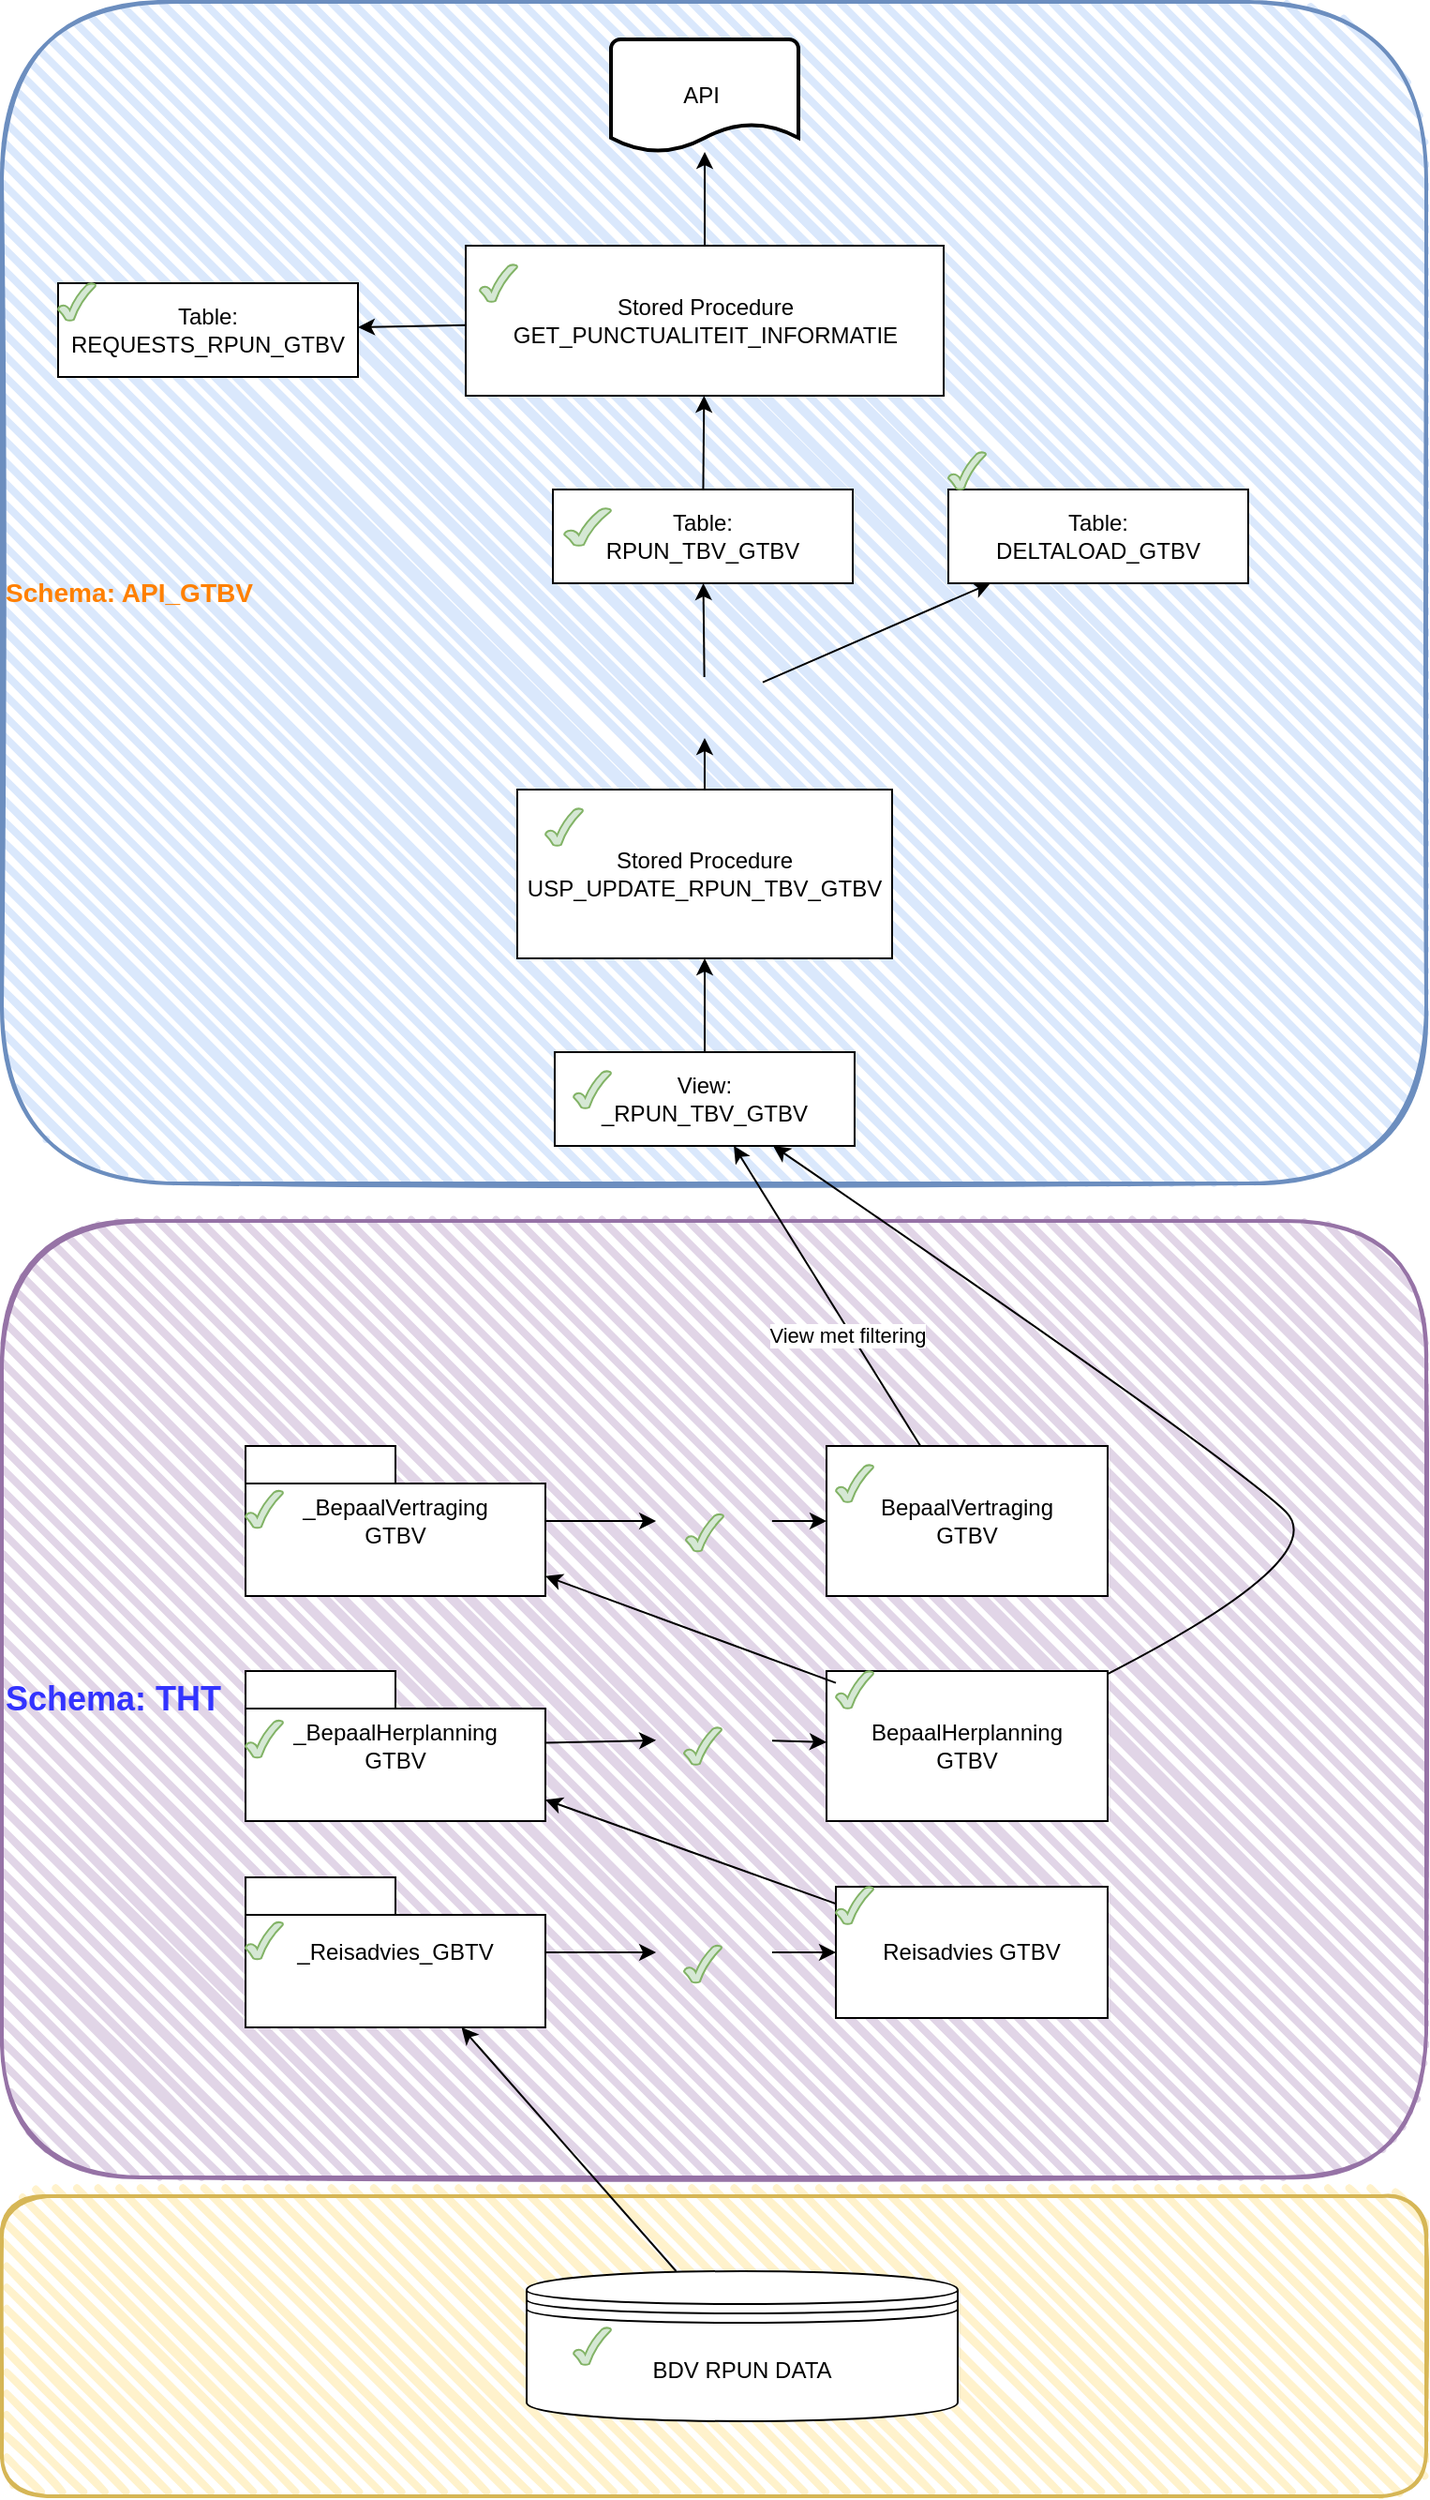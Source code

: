 <mxfile version="21.3.8" type="github">
  <diagram name="Pagina-1" id="IbP6fJ6-1QX7e-Cu3DAG">
    <mxGraphModel dx="1841" dy="2197" grid="1" gridSize="10" guides="1" tooltips="1" connect="1" arrows="1" fold="1" page="1" pageScale="1" pageWidth="827" pageHeight="1169" math="0" shadow="0">
      <root>
        <mxCell id="0" />
        <mxCell id="1" parent="0" />
        <mxCell id="WLyPiBCKoL955C66Sqb2-3" value="&lt;h2&gt;&lt;font color=&quot;#3333ff&quot;&gt;&lt;b&gt;Schema: THT&lt;/b&gt;&lt;/font&gt;&lt;/h2&gt;" style="rounded=1;whiteSpace=wrap;html=1;strokeWidth=2;fillWeight=4;hachureGap=8;hachureAngle=45;sketch=1;fillColor=#e1d5e7;strokeColor=#9673a6;align=left;" parent="1" vertex="1">
          <mxGeometry x="40" y="520" width="760" height="510" as="geometry" />
        </mxCell>
        <mxCell id="WLyPiBCKoL955C66Sqb2-20" value="&lt;h3&gt;&lt;font color=&quot;#ff8000&quot;&gt;Schema: API_GTBV&lt;/font&gt;&lt;/h3&gt;" style="rounded=1;whiteSpace=wrap;html=1;strokeWidth=2;fillWeight=4;hachureGap=8;hachureAngle=45;fillColor=#dae8fc;sketch=1;strokeColor=#6c8ebf;align=left;" parent="1" vertex="1">
          <mxGeometry x="40" y="-130" width="760" height="630" as="geometry" />
        </mxCell>
        <mxCell id="WLyPiBCKoL955C66Sqb2-21" value="View: &lt;br&gt;_RPUN_TBV_GTBV" style="whiteSpace=wrap;html=1;align=center;" parent="1" vertex="1">
          <mxGeometry x="334.99" y="430" width="160" height="50" as="geometry" />
        </mxCell>
        <mxCell id="WLyPiBCKoL955C66Sqb2-22" value="Table:&lt;br&gt;RPUN_TBV_GTBV" style="whiteSpace=wrap;html=1;align=center;" parent="1" vertex="1">
          <mxGeometry x="334" y="130" width="160" height="50" as="geometry" />
        </mxCell>
        <mxCell id="WLyPiBCKoL955C66Sqb2-23" value="" style="endArrow=classic;html=1;rounded=0;" parent="1" source="WLyPiBCKoL955C66Sqb2-47" target="WLyPiBCKoL955C66Sqb2-21" edge="1">
          <mxGeometry width="50" height="50" relative="1" as="geometry">
            <mxPoint x="435" y="560" as="sourcePoint" />
            <mxPoint x="250" y="670" as="targetPoint" />
          </mxGeometry>
        </mxCell>
        <mxCell id="WLyPiBCKoL955C66Sqb2-24" value="View met filtering" style="edgeLabel;html=1;align=center;verticalAlign=middle;resizable=0;points=[];" parent="WLyPiBCKoL955C66Sqb2-23" vertex="1" connectable="0">
          <mxGeometry x="-0.253" y="2" relative="1" as="geometry">
            <mxPoint as="offset" />
          </mxGeometry>
        </mxCell>
        <mxCell id="WLyPiBCKoL955C66Sqb2-27" value="API&amp;nbsp;" style="strokeWidth=2;html=1;shape=mxgraph.flowchart.document2;whiteSpace=wrap;size=0.25;" parent="1" vertex="1">
          <mxGeometry x="365.01" y="-110" width="100" height="60" as="geometry" />
        </mxCell>
        <mxCell id="WLyPiBCKoL955C66Sqb2-29" value="Stored Procedure&lt;br&gt;GET_PUNCTUALITEIT_INFORMATIE" style="html=1;dashed=0;whiteSpace=wrap;" parent="1" vertex="1">
          <mxGeometry x="287.51" width="255.01" height="80" as="geometry" />
        </mxCell>
        <mxCell id="WLyPiBCKoL955C66Sqb2-30" value="" style="endArrow=classic;html=1;rounded=0;" parent="1" source="WLyPiBCKoL955C66Sqb2-22" target="WLyPiBCKoL955C66Sqb2-29" edge="1">
          <mxGeometry width="50" height="50" relative="1" as="geometry">
            <mxPoint x="415.014" y="400" as="sourcePoint" />
            <mxPoint x="660.01" y="230" as="targetPoint" />
          </mxGeometry>
        </mxCell>
        <mxCell id="WLyPiBCKoL955C66Sqb2-33" value="" style="rounded=1;whiteSpace=wrap;html=1;strokeWidth=2;fillWeight=4;hachureGap=8;hachureAngle=45;sketch=1;fillColor=#fff2cc;strokeColor=#d6b656;" parent="1" vertex="1">
          <mxGeometry x="40" y="1040" width="760" height="160" as="geometry" />
        </mxCell>
        <mxCell id="WLyPiBCKoL955C66Sqb2-31" value="" style="endArrow=classic;html=1;rounded=0;" parent="1" source="WLyPiBCKoL955C66Sqb2-29" target="WLyPiBCKoL955C66Sqb2-27" edge="1">
          <mxGeometry width="50" height="50" relative="1" as="geometry">
            <mxPoint x="610.01" y="280" as="sourcePoint" />
            <mxPoint x="660.01" y="230" as="targetPoint" />
          </mxGeometry>
        </mxCell>
        <mxCell id="WLyPiBCKoL955C66Sqb2-34" value="BDV RPUN DATA" style="shape=datastore;whiteSpace=wrap;html=1;" parent="1" vertex="1">
          <mxGeometry x="320" y="1080" width="230" height="80" as="geometry" />
        </mxCell>
        <mxCell id="WLyPiBCKoL955C66Sqb2-16" value="" style="endArrow=classic;html=1;rounded=0;" parent="1" source="WLyPiBCKoL955C66Sqb2-34" target="WLyPiBCKoL955C66Sqb2-42" edge="1">
          <mxGeometry width="50" height="50" relative="1" as="geometry">
            <mxPoint x="435" y="1070" as="sourcePoint" />
            <mxPoint x="250" y="1000" as="targetPoint" />
          </mxGeometry>
        </mxCell>
        <mxCell id="WLyPiBCKoL955C66Sqb2-41" value="Reisadvies GTBV" style="whiteSpace=wrap;html=1;align=center;" parent="1" vertex="1">
          <mxGeometry x="485" y="875" width="145" height="70" as="geometry" />
        </mxCell>
        <mxCell id="WLyPiBCKoL955C66Sqb2-42" value="_Reisadvies_GBTV" style="shape=folder;tabWidth=80;tabHeight=20;tabPosition=left;html=1;whiteSpace=wrap;align=center;" parent="1" vertex="1">
          <mxGeometry x="170" y="870" width="160" height="80" as="geometry" />
        </mxCell>
        <mxCell id="WLyPiBCKoL955C66Sqb2-45" value="_BepaalVertraging&lt;br style=&quot;border-color: var(--border-color);&quot;&gt;GTBV" style="shape=folder;tabWidth=80;tabHeight=20;tabPosition=left;html=1;whiteSpace=wrap;align=center;" parent="1" vertex="1">
          <mxGeometry x="170" y="640" width="160" height="80" as="geometry" />
        </mxCell>
        <mxCell id="WLyPiBCKoL955C66Sqb2-46" value="_BepaalHerplanning&lt;br style=&quot;border-color: var(--border-color);&quot;&gt;GTBV" style="shape=folder;tabWidth=80;tabHeight=20;tabPosition=left;html=1;whiteSpace=wrap;align=center;" parent="1" vertex="1">
          <mxGeometry x="170" y="760" width="160" height="80" as="geometry" />
        </mxCell>
        <mxCell id="WLyPiBCKoL955C66Sqb2-47" value="BepaalVertraging&lt;br style=&quot;border-color: var(--border-color);&quot;&gt;GTBV" style="whiteSpace=wrap;html=1;align=center;" parent="1" vertex="1">
          <mxGeometry x="480" y="640" width="150" height="80" as="geometry" />
        </mxCell>
        <mxCell id="WLyPiBCKoL955C66Sqb2-48" value="BepaalHerplanning&lt;br style=&quot;border-color: var(--border-color);&quot;&gt;GTBV" style="whiteSpace=wrap;html=1;align=center;" parent="1" vertex="1">
          <mxGeometry x="480" y="760" width="150" height="80" as="geometry" />
        </mxCell>
        <mxCell id="WLyPiBCKoL955C66Sqb2-63" value="" style="endArrow=classic;html=1;rounded=0;" parent="1" source="WLyPiBCKoL955C66Sqb2-49" target="WLyPiBCKoL955C66Sqb2-41" edge="1">
          <mxGeometry width="50" height="50" relative="1" as="geometry">
            <mxPoint x="355" y="920" as="sourcePoint" />
            <mxPoint x="405" y="870" as="targetPoint" />
          </mxGeometry>
        </mxCell>
        <mxCell id="WLyPiBCKoL955C66Sqb2-65" value="" style="endArrow=classic;html=1;rounded=0;" parent="1" source="WLyPiBCKoL955C66Sqb2-42" target="WLyPiBCKoL955C66Sqb2-49" edge="1">
          <mxGeometry width="50" height="50" relative="1" as="geometry">
            <mxPoint x="330" y="911" as="sourcePoint" />
            <mxPoint x="485" y="914" as="targetPoint" />
          </mxGeometry>
        </mxCell>
        <mxCell id="WLyPiBCKoL955C66Sqb2-49" value="" style="shape=image;verticalLabelPosition=bottom;labelBackgroundColor=default;verticalAlign=top;aspect=fixed;imageAspect=0;image=https://www.element61.be/sites/default/files/img_competences/image%25201.png;" parent="1" vertex="1">
          <mxGeometry x="389.05" y="893.75" width="61.91" height="32.5" as="geometry" />
        </mxCell>
        <mxCell id="WLyPiBCKoL955C66Sqb2-66" value="" style="endArrow=classic;html=1;rounded=0;" parent="1" source="WLyPiBCKoL955C66Sqb2-41" target="WLyPiBCKoL955C66Sqb2-46" edge="1">
          <mxGeometry width="50" height="50" relative="1" as="geometry">
            <mxPoint x="420" y="770" as="sourcePoint" />
            <mxPoint x="470" y="720" as="targetPoint" />
          </mxGeometry>
        </mxCell>
        <mxCell id="WLyPiBCKoL955C66Sqb2-67" value="" style="endArrow=classic;html=1;rounded=0;" parent="1" source="WLyPiBCKoL955C66Sqb2-70" target="WLyPiBCKoL955C66Sqb2-48" edge="1">
          <mxGeometry width="50" height="50" relative="1" as="geometry">
            <mxPoint x="390" y="800" as="sourcePoint" />
            <mxPoint x="470" y="720" as="targetPoint" />
          </mxGeometry>
        </mxCell>
        <mxCell id="WLyPiBCKoL955C66Sqb2-68" value="" style="endArrow=classic;html=1;rounded=0;" parent="1" source="WLyPiBCKoL955C66Sqb2-73" target="WLyPiBCKoL955C66Sqb2-47" edge="1">
          <mxGeometry width="50" height="50" relative="1" as="geometry">
            <mxPoint x="420" y="770" as="sourcePoint" />
            <mxPoint x="470" y="720" as="targetPoint" />
          </mxGeometry>
        </mxCell>
        <mxCell id="WLyPiBCKoL955C66Sqb2-69" value="" style="endArrow=classic;html=1;rounded=0;" parent="1" source="5XY_OFBzthxh04dWmRb7-3" target="WLyPiBCKoL955C66Sqb2-45" edge="1">
          <mxGeometry width="50" height="50" relative="1" as="geometry">
            <mxPoint x="420" y="770" as="sourcePoint" />
            <mxPoint x="470" y="720" as="targetPoint" />
          </mxGeometry>
        </mxCell>
        <mxCell id="WLyPiBCKoL955C66Sqb2-72" value="" style="endArrow=classic;html=1;rounded=0;" parent="1" source="WLyPiBCKoL955C66Sqb2-46" target="WLyPiBCKoL955C66Sqb2-70" edge="1">
          <mxGeometry width="50" height="50" relative="1" as="geometry">
            <mxPoint x="330" y="800" as="sourcePoint" />
            <mxPoint x="480" y="800" as="targetPoint" />
          </mxGeometry>
        </mxCell>
        <mxCell id="WLyPiBCKoL955C66Sqb2-70" value="" style="shape=image;verticalLabelPosition=bottom;labelBackgroundColor=default;verticalAlign=top;aspect=fixed;imageAspect=0;image=https://www.element61.be/sites/default/files/img_competences/image%25201.png;" parent="1" vertex="1">
          <mxGeometry x="389.05" y="780" width="61.91" height="32.5" as="geometry" />
        </mxCell>
        <mxCell id="WLyPiBCKoL955C66Sqb2-74" value="" style="endArrow=classic;html=1;rounded=0;" parent="1" source="WLyPiBCKoL955C66Sqb2-45" target="WLyPiBCKoL955C66Sqb2-73" edge="1">
          <mxGeometry width="50" height="50" relative="1" as="geometry">
            <mxPoint x="330" y="680" as="sourcePoint" />
            <mxPoint x="480" y="680" as="targetPoint" />
          </mxGeometry>
        </mxCell>
        <mxCell id="WLyPiBCKoL955C66Sqb2-73" value="" style="shape=image;verticalLabelPosition=bottom;labelBackgroundColor=default;verticalAlign=top;aspect=fixed;imageAspect=0;image=https://www.element61.be/sites/default/files/img_competences/image%25201.png;" parent="1" vertex="1">
          <mxGeometry x="389.04" y="663.75" width="61.91" height="32.5" as="geometry" />
        </mxCell>
        <mxCell id="WLyPiBCKoL955C66Sqb2-77" value="" style="curved=1;endArrow=classic;html=1;rounded=0;" parent="1" source="WLyPiBCKoL955C66Sqb2-48" target="WLyPiBCKoL955C66Sqb2-21" edge="1">
          <mxGeometry width="50" height="50" relative="1" as="geometry">
            <mxPoint x="700" y="700" as="sourcePoint" />
            <mxPoint x="750" y="650" as="targetPoint" />
            <Array as="points">
              <mxPoint x="750" y="700" />
              <mxPoint x="700" y="650" />
            </Array>
          </mxGeometry>
        </mxCell>
        <mxCell id="mowZxJpxHrxl7zNtEXqw-3" value="" style="shape=image;verticalLabelPosition=bottom;labelBackgroundColor=default;verticalAlign=top;aspect=fixed;imageAspect=0;image=https://www.element61.be/sites/default/files/img_competences/image%25201.png;" parent="1" vertex="1">
          <mxGeometry x="384.03" y="230" width="61.91" height="32.5" as="geometry" />
        </mxCell>
        <mxCell id="mowZxJpxHrxl7zNtEXqw-5" value="Table:&lt;br&gt;DELTALOAD_GTBV" style="whiteSpace=wrap;html=1;align=center;" parent="1" vertex="1">
          <mxGeometry x="545" y="130" width="160" height="50" as="geometry" />
        </mxCell>
        <mxCell id="iFL7OpHJK2Hk8kHR1hRp-1" value="Table:&lt;br&gt;REQUESTS_RPUN_GTBV" style="whiteSpace=wrap;html=1;align=center;" parent="1" vertex="1">
          <mxGeometry x="70" y="20" width="160" height="50" as="geometry" />
        </mxCell>
        <mxCell id="iFL7OpHJK2Hk8kHR1hRp-2" value="Stored Procedure&lt;br&gt;USP_UPDATE_RPUN_TBV_GTBV" style="html=1;dashed=0;whiteSpace=wrap;" parent="1" vertex="1">
          <mxGeometry x="314.99" y="290" width="200.01" height="90" as="geometry" />
        </mxCell>
        <mxCell id="iFL7OpHJK2Hk8kHR1hRp-3" value="" style="endArrow=classic;html=1;rounded=0;" parent="1" source="WLyPiBCKoL955C66Sqb2-21" target="iFL7OpHJK2Hk8kHR1hRp-2" edge="1">
          <mxGeometry width="50" height="50" relative="1" as="geometry">
            <mxPoint x="415" y="480" as="sourcePoint" />
            <mxPoint x="465" y="430" as="targetPoint" />
          </mxGeometry>
        </mxCell>
        <mxCell id="iFL7OpHJK2Hk8kHR1hRp-5" value="" style="endArrow=classic;html=1;rounded=0;entryX=0.5;entryY=1;entryDx=0;entryDy=0;" parent="1" source="iFL7OpHJK2Hk8kHR1hRp-2" target="mowZxJpxHrxl7zNtEXqw-3" edge="1">
          <mxGeometry width="50" height="50" relative="1" as="geometry">
            <mxPoint x="370" y="280" as="sourcePoint" />
            <mxPoint x="410" y="300" as="targetPoint" />
          </mxGeometry>
        </mxCell>
        <mxCell id="iFL7OpHJK2Hk8kHR1hRp-10" value="" style="endArrow=classic;html=1;rounded=0;" parent="1" source="WLyPiBCKoL955C66Sqb2-29" target="iFL7OpHJK2Hk8kHR1hRp-1" edge="1">
          <mxGeometry width="50" height="50" relative="1" as="geometry">
            <mxPoint x="370" y="280" as="sourcePoint" />
            <mxPoint x="420" y="230" as="targetPoint" />
          </mxGeometry>
        </mxCell>
        <mxCell id="iFL7OpHJK2Hk8kHR1hRp-11" value="" style="endArrow=classic;html=1;rounded=0;" parent="1" source="mowZxJpxHrxl7zNtEXqw-3" target="WLyPiBCKoL955C66Sqb2-22" edge="1">
          <mxGeometry width="50" height="50" relative="1" as="geometry">
            <mxPoint x="370" y="280" as="sourcePoint" />
            <mxPoint x="420" y="230" as="targetPoint" />
          </mxGeometry>
        </mxCell>
        <mxCell id="iFL7OpHJK2Hk8kHR1hRp-12" value="" style="endArrow=classic;html=1;rounded=0;" parent="1" source="mowZxJpxHrxl7zNtEXqw-3" target="mowZxJpxHrxl7zNtEXqw-5" edge="1">
          <mxGeometry width="50" height="50" relative="1" as="geometry">
            <mxPoint x="570" y="270" as="sourcePoint" />
            <mxPoint x="620" y="220" as="targetPoint" />
          </mxGeometry>
        </mxCell>
        <mxCell id="5XY_OFBzthxh04dWmRb7-1" value="" style="verticalLabelPosition=bottom;verticalAlign=top;html=1;shape=mxgraph.basic.tick;fillColor=#d5e8d4;strokeColor=#82b366;" parent="1" vertex="1">
          <mxGeometry x="345.01" y="440" width="20" height="20" as="geometry" />
        </mxCell>
        <mxCell id="5XY_OFBzthxh04dWmRb7-2" value="" style="verticalLabelPosition=bottom;verticalAlign=top;html=1;shape=mxgraph.basic.tick;fillColor=#d5e8d4;strokeColor=#82b366;" parent="1" vertex="1">
          <mxGeometry x="485" y="650" width="20" height="20" as="geometry" />
        </mxCell>
        <mxCell id="5XY_OFBzthxh04dWmRb7-3" value="" style="verticalLabelPosition=bottom;verticalAlign=top;html=1;shape=mxgraph.basic.tick;fillColor=#d5e8d4;strokeColor=#82b366;" parent="1" vertex="1">
          <mxGeometry x="485" y="760" width="20" height="20" as="geometry" />
        </mxCell>
        <mxCell id="5XY_OFBzthxh04dWmRb7-5" value="" style="verticalLabelPosition=bottom;verticalAlign=top;html=1;shape=mxgraph.basic.tick;fillColor=#d5e8d4;strokeColor=#82b366;" parent="1" vertex="1">
          <mxGeometry x="485" y="875" width="20" height="20" as="geometry" />
        </mxCell>
        <mxCell id="5XY_OFBzthxh04dWmRb7-6" value="" style="verticalLabelPosition=bottom;verticalAlign=top;html=1;shape=mxgraph.basic.tick;fillColor=#d5e8d4;strokeColor=#82b366;" parent="1" vertex="1">
          <mxGeometry x="170" y="663.75" width="20" height="20" as="geometry" />
        </mxCell>
        <mxCell id="5XY_OFBzthxh04dWmRb7-7" value="" style="verticalLabelPosition=bottom;verticalAlign=top;html=1;shape=mxgraph.basic.tick;fillColor=#d5e8d4;strokeColor=#82b366;" parent="1" vertex="1">
          <mxGeometry x="170" y="786.25" width="20" height="20" as="geometry" />
        </mxCell>
        <mxCell id="5XY_OFBzthxh04dWmRb7-8" value="" style="verticalLabelPosition=bottom;verticalAlign=top;html=1;shape=mxgraph.basic.tick;fillColor=#d5e8d4;strokeColor=#82b366;" parent="1" vertex="1">
          <mxGeometry x="170" y="893.75" width="20" height="20" as="geometry" />
        </mxCell>
        <mxCell id="5XY_OFBzthxh04dWmRb7-9" value="" style="verticalLabelPosition=bottom;verticalAlign=top;html=1;shape=mxgraph.basic.tick;fillColor=#d5e8d4;strokeColor=#82b366;" parent="1" vertex="1">
          <mxGeometry x="404" y="906.25" width="20" height="20" as="geometry" />
        </mxCell>
        <mxCell id="5XY_OFBzthxh04dWmRb7-10" value="" style="verticalLabelPosition=bottom;verticalAlign=top;html=1;shape=mxgraph.basic.tick;fillColor=#d5e8d4;strokeColor=#82b366;" parent="1" vertex="1">
          <mxGeometry x="404" y="790" width="20" height="20" as="geometry" />
        </mxCell>
        <mxCell id="5XY_OFBzthxh04dWmRb7-11" value="" style="verticalLabelPosition=bottom;verticalAlign=top;html=1;shape=mxgraph.basic.tick;fillColor=#d5e8d4;strokeColor=#82b366;" parent="1" vertex="1">
          <mxGeometry x="404.99" y="676.25" width="20" height="20" as="geometry" />
        </mxCell>
        <mxCell id="5XY_OFBzthxh04dWmRb7-12" value="" style="verticalLabelPosition=bottom;verticalAlign=top;html=1;shape=mxgraph.basic.tick;fillColor=#d5e8d4;strokeColor=#82b366;" parent="1" vertex="1">
          <mxGeometry x="345.01" y="1110" width="20" height="20" as="geometry" />
        </mxCell>
        <mxCell id="5XY_OFBzthxh04dWmRb7-13" value="" style="verticalLabelPosition=bottom;verticalAlign=top;html=1;shape=mxgraph.basic.tick;fillColor=#d5e8d4;strokeColor=#82b366;" parent="1" vertex="1">
          <mxGeometry x="340.02" y="140" width="24.99" height="20" as="geometry" />
        </mxCell>
        <mxCell id="5XY_OFBzthxh04dWmRb7-14" value="" style="verticalLabelPosition=bottom;verticalAlign=top;html=1;shape=mxgraph.basic.tick;fillColor=#d5e8d4;strokeColor=#82b366;" parent="1" vertex="1">
          <mxGeometry x="330" y="300" width="20" height="20" as="geometry" />
        </mxCell>
        <mxCell id="5XY_OFBzthxh04dWmRb7-15" value="" style="verticalLabelPosition=bottom;verticalAlign=top;html=1;shape=mxgraph.basic.tick;fillColor=#d5e8d4;strokeColor=#82b366;" parent="1" vertex="1">
          <mxGeometry x="545" y="110" width="20" height="20" as="geometry" />
        </mxCell>
        <mxCell id="x0V6ye49wI9kxeIuC7Sx-1" value="" style="verticalLabelPosition=bottom;verticalAlign=top;html=1;shape=mxgraph.basic.tick;fillColor=#d5e8d4;strokeColor=#82b366;" parent="1" vertex="1">
          <mxGeometry x="294.99" y="10" width="20" height="20" as="geometry" />
        </mxCell>
        <mxCell id="x0V6ye49wI9kxeIuC7Sx-3" value="" style="verticalLabelPosition=bottom;verticalAlign=top;html=1;shape=mxgraph.basic.tick;fillColor=#d5e8d4;strokeColor=#82b366;" parent="1" vertex="1">
          <mxGeometry x="70" y="20" width="20" height="20" as="geometry" />
        </mxCell>
      </root>
    </mxGraphModel>
  </diagram>
</mxfile>
